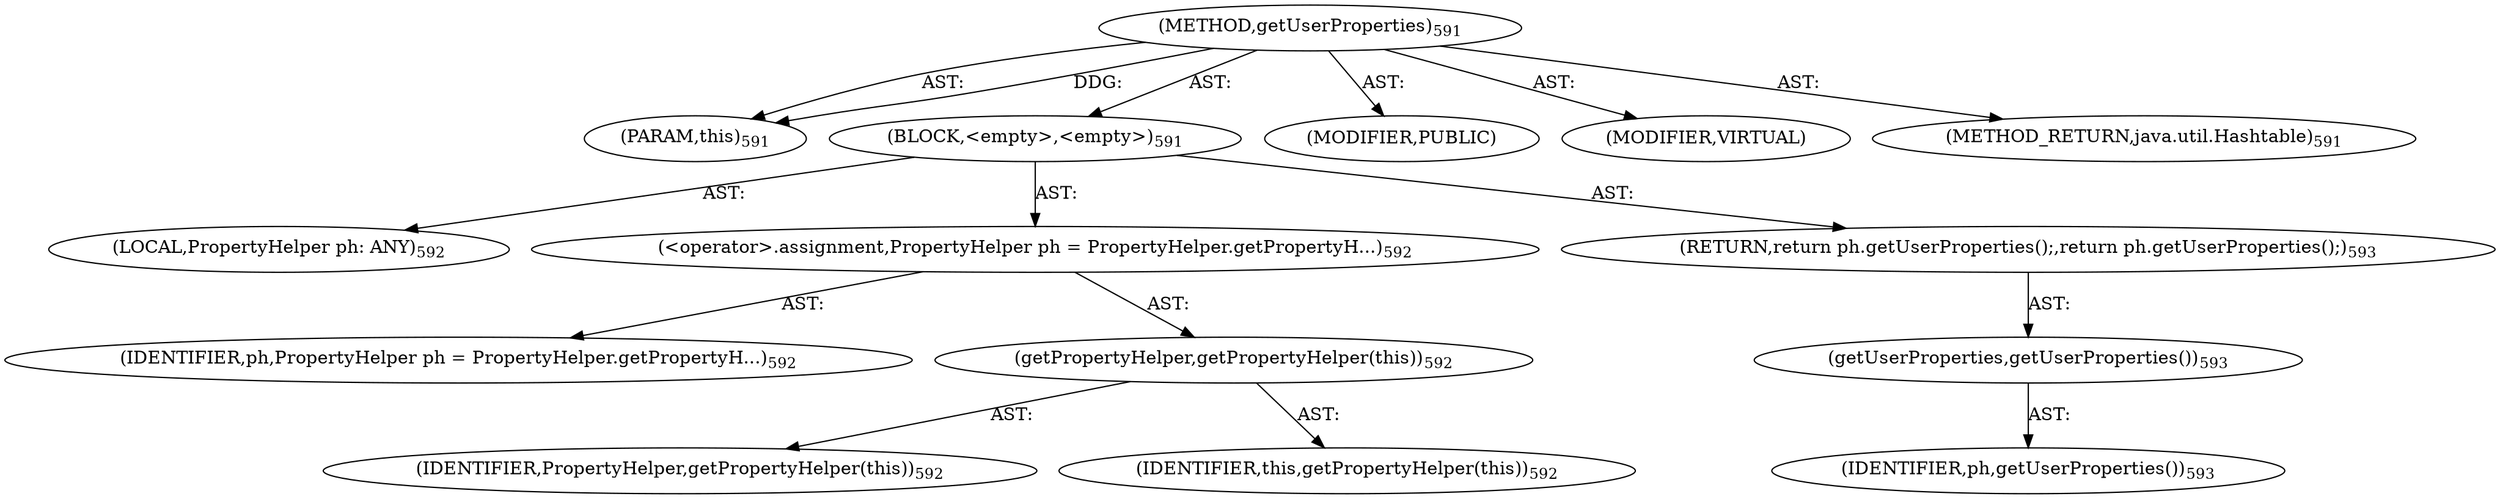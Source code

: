 digraph "getUserProperties" {  
"111669149724" [label = <(METHOD,getUserProperties)<SUB>591</SUB>> ]
"115964117013" [label = <(PARAM,this)<SUB>591</SUB>> ]
"25769803808" [label = <(BLOCK,&lt;empty&gt;,&lt;empty&gt;)<SUB>591</SUB>> ]
"94489280523" [label = <(LOCAL,PropertyHelper ph: ANY)<SUB>592</SUB>> ]
"30064771212" [label = <(&lt;operator&gt;.assignment,PropertyHelper ph = PropertyHelper.getPropertyH...)<SUB>592</SUB>> ]
"68719476944" [label = <(IDENTIFIER,ph,PropertyHelper ph = PropertyHelper.getPropertyH...)<SUB>592</SUB>> ]
"30064771213" [label = <(getPropertyHelper,getPropertyHelper(this))<SUB>592</SUB>> ]
"68719476945" [label = <(IDENTIFIER,PropertyHelper,getPropertyHelper(this))<SUB>592</SUB>> ]
"68719476762" [label = <(IDENTIFIER,this,getPropertyHelper(this))<SUB>592</SUB>> ]
"146028888075" [label = <(RETURN,return ph.getUserProperties();,return ph.getUserProperties();)<SUB>593</SUB>> ]
"30064771214" [label = <(getUserProperties,getUserProperties())<SUB>593</SUB>> ]
"68719476946" [label = <(IDENTIFIER,ph,getUserProperties())<SUB>593</SUB>> ]
"133143986279" [label = <(MODIFIER,PUBLIC)> ]
"133143986280" [label = <(MODIFIER,VIRTUAL)> ]
"128849018908" [label = <(METHOD_RETURN,java.util.Hashtable)<SUB>591</SUB>> ]
  "111669149724" -> "115964117013"  [ label = "AST: "] 
  "111669149724" -> "25769803808"  [ label = "AST: "] 
  "111669149724" -> "133143986279"  [ label = "AST: "] 
  "111669149724" -> "133143986280"  [ label = "AST: "] 
  "111669149724" -> "128849018908"  [ label = "AST: "] 
  "25769803808" -> "94489280523"  [ label = "AST: "] 
  "25769803808" -> "30064771212"  [ label = "AST: "] 
  "25769803808" -> "146028888075"  [ label = "AST: "] 
  "30064771212" -> "68719476944"  [ label = "AST: "] 
  "30064771212" -> "30064771213"  [ label = "AST: "] 
  "30064771213" -> "68719476945"  [ label = "AST: "] 
  "30064771213" -> "68719476762"  [ label = "AST: "] 
  "146028888075" -> "30064771214"  [ label = "AST: "] 
  "30064771214" -> "68719476946"  [ label = "AST: "] 
  "111669149724" -> "115964117013"  [ label = "DDG: "] 
}
